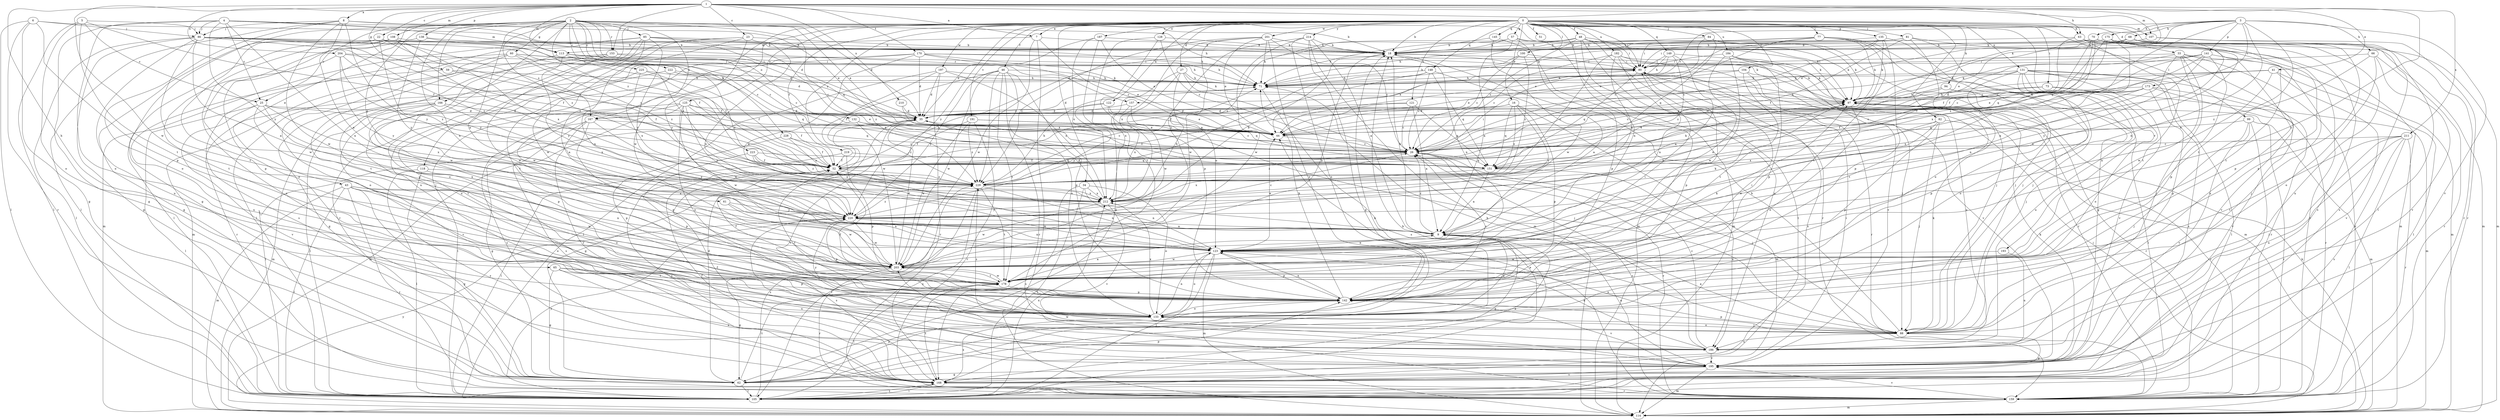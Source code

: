 strict digraph  {
0;
1;
2;
3;
4;
5;
6;
7;
8;
9;
16;
18;
22;
23;
25;
26;
27;
33;
34;
35;
41;
43;
44;
46;
48;
51;
52;
57;
59;
60;
61;
62;
63;
65;
66;
68;
70;
71;
73;
77;
80;
81;
82;
84;
85;
86;
88;
94;
97;
99;
100;
104;
105;
107;
108;
113;
114;
118;
121;
122;
123;
125;
128;
131;
132;
133;
135;
138;
141;
142;
145;
148;
149;
151;
153;
157;
159;
166;
167;
168;
170;
173;
175;
178;
182;
184;
186;
187;
191;
193;
195;
197;
201;
203;
204;
210;
211;
212;
214;
219;
220;
222;
223;
225;
228;
229;
0 -> 7  [label=a];
0 -> 16  [label=b];
0 -> 18  [label=b];
0 -> 27  [label=d];
0 -> 33  [label=d];
0 -> 34  [label=d];
0 -> 46  [label=f];
0 -> 48  [label=f];
0 -> 51  [label=f];
0 -> 52  [label=f];
0 -> 57  [label=g];
0 -> 63  [label=h];
0 -> 73  [label=i];
0 -> 77  [label=i];
0 -> 80  [label=i];
0 -> 81  [label=j];
0 -> 82  [label=j];
0 -> 84  [label=j];
0 -> 94  [label=k];
0 -> 99  [label=l];
0 -> 100  [label=l];
0 -> 104  [label=l];
0 -> 105  [label=l];
0 -> 107  [label=m];
0 -> 118  [label=n];
0 -> 121  [label=n];
0 -> 122  [label=n];
0 -> 123  [label=n];
0 -> 125  [label=o];
0 -> 128  [label=o];
0 -> 131  [label=o];
0 -> 135  [label=p];
0 -> 145  [label=q];
0 -> 148  [label=q];
0 -> 149  [label=q];
0 -> 166  [label=s];
0 -> 182  [label=u];
0 -> 184  [label=u];
0 -> 187  [label=v];
0 -> 191  [label=v];
0 -> 193  [label=v];
0 -> 197  [label=w];
0 -> 201  [label=w];
0 -> 203  [label=w];
0 -> 214  [label=y];
0 -> 219  [label=y];
0 -> 220  [label=y];
1 -> 7  [label=a];
1 -> 8  [label=a];
1 -> 22  [label=c];
1 -> 23  [label=c];
1 -> 41  [label=e];
1 -> 59  [label=g];
1 -> 63  [label=h];
1 -> 65  [label=h];
1 -> 97  [label=k];
1 -> 107  [label=m];
1 -> 108  [label=m];
1 -> 113  [label=m];
1 -> 123  [label=n];
1 -> 138  [label=p];
1 -> 153  [label=r];
1 -> 170  [label=t];
1 -> 203  [label=w];
1 -> 204  [label=x];
1 -> 210  [label=x];
1 -> 211  [label=x];
2 -> 9  [label=a];
2 -> 18  [label=b];
2 -> 25  [label=c];
2 -> 35  [label=d];
2 -> 43  [label=e];
2 -> 44  [label=e];
2 -> 60  [label=g];
2 -> 61  [label=g];
2 -> 62  [label=g];
2 -> 85  [label=j];
2 -> 123  [label=n];
2 -> 132  [label=o];
2 -> 151  [label=q];
2 -> 153  [label=r];
2 -> 166  [label=s];
2 -> 167  [label=s];
2 -> 186  [label=u];
2 -> 212  [label=x];
2 -> 222  [label=z];
2 -> 223  [label=z];
2 -> 225  [label=z];
2 -> 228  [label=z];
2 -> 229  [label=z];
3 -> 66  [label=h];
3 -> 68  [label=h];
3 -> 70  [label=h];
3 -> 123  [label=n];
3 -> 141  [label=p];
3 -> 151  [label=q];
3 -> 157  [label=r];
3 -> 167  [label=s];
3 -> 173  [label=t];
3 -> 175  [label=t];
3 -> 178  [label=t];
3 -> 195  [label=v];
4 -> 25  [label=c];
4 -> 35  [label=d];
4 -> 62  [label=g];
4 -> 71  [label=h];
4 -> 86  [label=j];
4 -> 113  [label=m];
4 -> 123  [label=n];
4 -> 133  [label=o];
4 -> 220  [label=y];
5 -> 25  [label=c];
5 -> 52  [label=f];
5 -> 86  [label=j];
5 -> 105  [label=l];
5 -> 133  [label=o];
5 -> 178  [label=t];
6 -> 62  [label=g];
6 -> 86  [label=j];
6 -> 105  [label=l];
6 -> 142  [label=p];
6 -> 157  [label=r];
6 -> 159  [label=r];
7 -> 18  [label=b];
7 -> 26  [label=c];
7 -> 113  [label=m];
7 -> 114  [label=m];
7 -> 203  [label=w];
8 -> 9  [label=a];
8 -> 44  [label=e];
8 -> 86  [label=j];
8 -> 97  [label=k];
8 -> 105  [label=l];
8 -> 133  [label=o];
8 -> 203  [label=w];
8 -> 220  [label=y];
9 -> 18  [label=b];
9 -> 26  [label=c];
9 -> 62  [label=g];
9 -> 97  [label=k];
9 -> 123  [label=n];
16 -> 35  [label=d];
16 -> 114  [label=m];
16 -> 142  [label=p];
16 -> 151  [label=q];
16 -> 167  [label=s];
16 -> 220  [label=y];
16 -> 229  [label=z];
18 -> 80  [label=i];
18 -> 97  [label=k];
18 -> 123  [label=n];
22 -> 18  [label=b];
22 -> 52  [label=f];
22 -> 62  [label=g];
22 -> 142  [label=p];
22 -> 167  [label=s];
22 -> 220  [label=y];
23 -> 18  [label=b];
23 -> 123  [label=n];
23 -> 159  [label=r];
23 -> 186  [label=u];
23 -> 203  [label=w];
23 -> 220  [label=y];
25 -> 35  [label=d];
25 -> 105  [label=l];
25 -> 123  [label=n];
25 -> 151  [label=q];
25 -> 178  [label=t];
25 -> 195  [label=v];
25 -> 212  [label=x];
26 -> 52  [label=f];
26 -> 88  [label=j];
26 -> 151  [label=q];
26 -> 159  [label=r];
26 -> 229  [label=z];
27 -> 26  [label=c];
27 -> 71  [label=h];
27 -> 97  [label=k];
27 -> 123  [label=n];
27 -> 203  [label=w];
27 -> 212  [label=x];
33 -> 80  [label=i];
33 -> 88  [label=j];
33 -> 97  [label=k];
33 -> 114  [label=m];
33 -> 123  [label=n];
33 -> 159  [label=r];
33 -> 195  [label=v];
33 -> 203  [label=w];
34 -> 105  [label=l];
34 -> 123  [label=n];
34 -> 133  [label=o];
34 -> 168  [label=s];
34 -> 212  [label=x];
35 -> 44  [label=e];
35 -> 62  [label=g];
35 -> 195  [label=v];
41 -> 35  [label=d];
41 -> 44  [label=e];
41 -> 71  [label=h];
41 -> 105  [label=l];
41 -> 123  [label=n];
41 -> 195  [label=v];
43 -> 62  [label=g];
43 -> 105  [label=l];
43 -> 114  [label=m];
43 -> 123  [label=n];
43 -> 133  [label=o];
43 -> 159  [label=r];
43 -> 203  [label=w];
43 -> 212  [label=x];
44 -> 26  [label=c];
46 -> 52  [label=f];
46 -> 71  [label=h];
46 -> 133  [label=o];
46 -> 142  [label=p];
46 -> 159  [label=r];
46 -> 178  [label=t];
46 -> 203  [label=w];
46 -> 220  [label=y];
46 -> 229  [label=z];
48 -> 18  [label=b];
48 -> 26  [label=c];
48 -> 35  [label=d];
48 -> 71  [label=h];
48 -> 80  [label=i];
48 -> 97  [label=k];
48 -> 105  [label=l];
48 -> 159  [label=r];
48 -> 186  [label=u];
52 -> 71  [label=h];
52 -> 80  [label=i];
52 -> 123  [label=n];
52 -> 168  [label=s];
52 -> 229  [label=z];
57 -> 9  [label=a];
57 -> 18  [label=b];
57 -> 97  [label=k];
57 -> 114  [label=m];
57 -> 142  [label=p];
57 -> 229  [label=z];
59 -> 52  [label=f];
59 -> 71  [label=h];
59 -> 186  [label=u];
60 -> 52  [label=f];
60 -> 71  [label=h];
60 -> 80  [label=i];
60 -> 133  [label=o];
60 -> 168  [label=s];
60 -> 178  [label=t];
60 -> 229  [label=z];
61 -> 123  [label=n];
61 -> 203  [label=w];
61 -> 220  [label=y];
62 -> 9  [label=a];
62 -> 18  [label=b];
62 -> 35  [label=d];
62 -> 105  [label=l];
62 -> 142  [label=p];
62 -> 178  [label=t];
63 -> 18  [label=b];
63 -> 26  [label=c];
63 -> 159  [label=r];
63 -> 178  [label=t];
63 -> 186  [label=u];
65 -> 62  [label=g];
65 -> 142  [label=p];
65 -> 168  [label=s];
65 -> 178  [label=t];
65 -> 186  [label=u];
66 -> 80  [label=i];
66 -> 133  [label=o];
66 -> 159  [label=r];
66 -> 195  [label=v];
66 -> 229  [label=z];
68 -> 9  [label=a];
68 -> 18  [label=b];
68 -> 35  [label=d];
68 -> 71  [label=h];
68 -> 159  [label=r];
68 -> 168  [label=s];
68 -> 186  [label=u];
70 -> 18  [label=b];
70 -> 44  [label=e];
70 -> 52  [label=f];
70 -> 114  [label=m];
70 -> 142  [label=p];
70 -> 151  [label=q];
70 -> 168  [label=s];
70 -> 178  [label=t];
70 -> 229  [label=z];
71 -> 97  [label=k];
71 -> 168  [label=s];
73 -> 26  [label=c];
73 -> 97  [label=k];
73 -> 114  [label=m];
73 -> 133  [label=o];
77 -> 18  [label=b];
77 -> 26  [label=c];
77 -> 44  [label=e];
77 -> 62  [label=g];
77 -> 80  [label=i];
77 -> 88  [label=j];
77 -> 97  [label=k];
77 -> 178  [label=t];
80 -> 71  [label=h];
80 -> 142  [label=p];
80 -> 151  [label=q];
80 -> 159  [label=r];
80 -> 168  [label=s];
81 -> 18  [label=b];
81 -> 52  [label=f];
81 -> 71  [label=h];
81 -> 88  [label=j];
81 -> 114  [label=m];
81 -> 133  [label=o];
82 -> 44  [label=e];
82 -> 88  [label=j];
82 -> 142  [label=p];
82 -> 159  [label=r];
82 -> 203  [label=w];
82 -> 212  [label=x];
84 -> 18  [label=b];
84 -> 44  [label=e];
84 -> 88  [label=j];
84 -> 97  [label=k];
84 -> 151  [label=q];
85 -> 18  [label=b];
85 -> 26  [label=c];
85 -> 88  [label=j];
85 -> 97  [label=k];
85 -> 105  [label=l];
85 -> 114  [label=m];
85 -> 123  [label=n];
85 -> 133  [label=o];
85 -> 220  [label=y];
86 -> 9  [label=a];
86 -> 18  [label=b];
86 -> 26  [label=c];
86 -> 35  [label=d];
86 -> 52  [label=f];
86 -> 62  [label=g];
86 -> 71  [label=h];
86 -> 105  [label=l];
86 -> 178  [label=t];
86 -> 186  [label=u];
86 -> 229  [label=z];
88 -> 9  [label=a];
88 -> 18  [label=b];
88 -> 62  [label=g];
88 -> 97  [label=k];
88 -> 123  [label=n];
88 -> 133  [label=o];
88 -> 142  [label=p];
88 -> 186  [label=u];
88 -> 229  [label=z];
94 -> 44  [label=e];
94 -> 97  [label=k];
94 -> 105  [label=l];
94 -> 142  [label=p];
97 -> 35  [label=d];
97 -> 114  [label=m];
97 -> 133  [label=o];
97 -> 159  [label=r];
99 -> 44  [label=e];
99 -> 88  [label=j];
99 -> 105  [label=l];
99 -> 159  [label=r];
99 -> 195  [label=v];
100 -> 26  [label=c];
100 -> 71  [label=h];
100 -> 80  [label=i];
100 -> 229  [label=z];
104 -> 44  [label=e];
104 -> 71  [label=h];
104 -> 178  [label=t];
104 -> 186  [label=u];
104 -> 195  [label=v];
105 -> 18  [label=b];
105 -> 168  [label=s];
105 -> 212  [label=x];
105 -> 220  [label=y];
105 -> 229  [label=z];
107 -> 18  [label=b];
107 -> 142  [label=p];
107 -> 159  [label=r];
108 -> 18  [label=b];
108 -> 105  [label=l];
108 -> 133  [label=o];
108 -> 186  [label=u];
108 -> 212  [label=x];
108 -> 229  [label=z];
113 -> 26  [label=c];
113 -> 52  [label=f];
113 -> 80  [label=i];
113 -> 203  [label=w];
113 -> 220  [label=y];
114 -> 80  [label=i];
114 -> 97  [label=k];
114 -> 220  [label=y];
118 -> 105  [label=l];
118 -> 133  [label=o];
118 -> 168  [label=s];
118 -> 229  [label=z];
121 -> 9  [label=a];
121 -> 26  [label=c];
121 -> 35  [label=d];
121 -> 151  [label=q];
121 -> 229  [label=z];
122 -> 35  [label=d];
122 -> 44  [label=e];
122 -> 151  [label=q];
122 -> 220  [label=y];
123 -> 44  [label=e];
123 -> 88  [label=j];
123 -> 105  [label=l];
123 -> 114  [label=m];
123 -> 133  [label=o];
123 -> 142  [label=p];
123 -> 203  [label=w];
125 -> 35  [label=d];
125 -> 44  [label=e];
125 -> 52  [label=f];
125 -> 105  [label=l];
125 -> 114  [label=m];
125 -> 133  [label=o];
125 -> 168  [label=s];
125 -> 203  [label=w];
125 -> 220  [label=y];
128 -> 18  [label=b];
128 -> 26  [label=c];
128 -> 142  [label=p];
128 -> 178  [label=t];
131 -> 26  [label=c];
131 -> 71  [label=h];
131 -> 88  [label=j];
131 -> 105  [label=l];
131 -> 133  [label=o];
131 -> 159  [label=r];
131 -> 168  [label=s];
131 -> 178  [label=t];
131 -> 186  [label=u];
131 -> 195  [label=v];
132 -> 26  [label=c];
132 -> 44  [label=e];
132 -> 105  [label=l];
132 -> 229  [label=z];
133 -> 9  [label=a];
133 -> 52  [label=f];
133 -> 88  [label=j];
133 -> 123  [label=n];
133 -> 168  [label=s];
133 -> 212  [label=x];
133 -> 220  [label=y];
135 -> 18  [label=b];
135 -> 26  [label=c];
135 -> 80  [label=i];
135 -> 88  [label=j];
135 -> 97  [label=k];
135 -> 142  [label=p];
138 -> 18  [label=b];
138 -> 26  [label=c];
138 -> 203  [label=w];
138 -> 220  [label=y];
141 -> 26  [label=c];
141 -> 52  [label=f];
141 -> 80  [label=i];
141 -> 88  [label=j];
141 -> 97  [label=k];
141 -> 142  [label=p];
141 -> 220  [label=y];
142 -> 26  [label=c];
142 -> 52  [label=f];
142 -> 71  [label=h];
142 -> 80  [label=i];
142 -> 123  [label=n];
142 -> 133  [label=o];
142 -> 195  [label=v];
145 -> 18  [label=b];
145 -> 114  [label=m];
145 -> 203  [label=w];
148 -> 9  [label=a];
148 -> 26  [label=c];
148 -> 52  [label=f];
148 -> 71  [label=h];
148 -> 151  [label=q];
148 -> 229  [label=z];
149 -> 9  [label=a];
149 -> 44  [label=e];
149 -> 71  [label=h];
149 -> 80  [label=i];
149 -> 97  [label=k];
149 -> 229  [label=z];
151 -> 9  [label=a];
151 -> 97  [label=k];
151 -> 186  [label=u];
151 -> 212  [label=x];
153 -> 80  [label=i];
153 -> 114  [label=m];
153 -> 142  [label=p];
153 -> 203  [label=w];
153 -> 229  [label=z];
157 -> 35  [label=d];
157 -> 88  [label=j];
157 -> 212  [label=x];
159 -> 26  [label=c];
159 -> 44  [label=e];
159 -> 114  [label=m];
159 -> 195  [label=v];
166 -> 35  [label=d];
166 -> 105  [label=l];
166 -> 114  [label=m];
166 -> 142  [label=p];
166 -> 195  [label=v];
166 -> 212  [label=x];
167 -> 9  [label=a];
167 -> 44  [label=e];
167 -> 62  [label=g];
167 -> 142  [label=p];
167 -> 168  [label=s];
167 -> 195  [label=v];
168 -> 52  [label=f];
168 -> 105  [label=l];
168 -> 142  [label=p];
168 -> 159  [label=r];
168 -> 178  [label=t];
170 -> 9  [label=a];
170 -> 35  [label=d];
170 -> 44  [label=e];
170 -> 71  [label=h];
170 -> 80  [label=i];
170 -> 97  [label=k];
170 -> 178  [label=t];
170 -> 203  [label=w];
173 -> 26  [label=c];
173 -> 52  [label=f];
173 -> 97  [label=k];
173 -> 142  [label=p];
173 -> 151  [label=q];
173 -> 159  [label=r];
173 -> 195  [label=v];
173 -> 212  [label=x];
175 -> 18  [label=b];
175 -> 26  [label=c];
175 -> 52  [label=f];
175 -> 114  [label=m];
175 -> 123  [label=n];
175 -> 212  [label=x];
178 -> 9  [label=a];
178 -> 52  [label=f];
178 -> 80  [label=i];
178 -> 97  [label=k];
178 -> 105  [label=l];
178 -> 142  [label=p];
178 -> 203  [label=w];
182 -> 26  [label=c];
182 -> 80  [label=i];
182 -> 114  [label=m];
182 -> 123  [label=n];
182 -> 195  [label=v];
182 -> 212  [label=x];
182 -> 229  [label=z];
184 -> 80  [label=i];
184 -> 88  [label=j];
184 -> 123  [label=n];
184 -> 142  [label=p];
184 -> 159  [label=r];
184 -> 203  [label=w];
186 -> 26  [label=c];
186 -> 71  [label=h];
186 -> 123  [label=n];
186 -> 195  [label=v];
187 -> 18  [label=b];
187 -> 35  [label=d];
187 -> 44  [label=e];
187 -> 62  [label=g];
187 -> 212  [label=x];
191 -> 26  [label=c];
191 -> 44  [label=e];
191 -> 52  [label=f];
191 -> 159  [label=r];
191 -> 203  [label=w];
191 -> 229  [label=z];
193 -> 186  [label=u];
193 -> 203  [label=w];
195 -> 9  [label=a];
195 -> 52  [label=f];
195 -> 62  [label=g];
195 -> 80  [label=i];
195 -> 97  [label=k];
195 -> 114  [label=m];
195 -> 168  [label=s];
195 -> 203  [label=w];
197 -> 35  [label=d];
197 -> 71  [label=h];
197 -> 105  [label=l];
197 -> 159  [label=r];
197 -> 203  [label=w];
197 -> 212  [label=x];
201 -> 18  [label=b];
201 -> 26  [label=c];
201 -> 44  [label=e];
201 -> 71  [label=h];
201 -> 133  [label=o];
201 -> 203  [label=w];
201 -> 212  [label=x];
201 -> 229  [label=z];
203 -> 18  [label=b];
203 -> 35  [label=d];
203 -> 62  [label=g];
203 -> 159  [label=r];
203 -> 178  [label=t];
204 -> 26  [label=c];
204 -> 35  [label=d];
204 -> 80  [label=i];
204 -> 178  [label=t];
204 -> 220  [label=y];
204 -> 229  [label=z];
210 -> 26  [label=c];
210 -> 35  [label=d];
211 -> 26  [label=c];
211 -> 88  [label=j];
211 -> 105  [label=l];
211 -> 159  [label=r];
211 -> 168  [label=s];
211 -> 178  [label=t];
211 -> 186  [label=u];
212 -> 18  [label=b];
212 -> 35  [label=d];
212 -> 71  [label=h];
212 -> 195  [label=v];
212 -> 203  [label=w];
212 -> 220  [label=y];
214 -> 9  [label=a];
214 -> 18  [label=b];
214 -> 62  [label=g];
214 -> 114  [label=m];
214 -> 133  [label=o];
214 -> 203  [label=w];
214 -> 220  [label=y];
219 -> 52  [label=f];
219 -> 105  [label=l];
219 -> 142  [label=p];
219 -> 151  [label=q];
220 -> 9  [label=a];
220 -> 26  [label=c];
220 -> 97  [label=k];
220 -> 123  [label=n];
220 -> 142  [label=p];
220 -> 168  [label=s];
220 -> 203  [label=w];
220 -> 229  [label=z];
222 -> 9  [label=a];
222 -> 62  [label=g];
222 -> 71  [label=h];
222 -> 151  [label=q];
222 -> 229  [label=z];
223 -> 52  [label=f];
223 -> 142  [label=p];
223 -> 151  [label=q];
223 -> 212  [label=x];
223 -> 229  [label=z];
225 -> 52  [label=f];
225 -> 71  [label=h];
225 -> 159  [label=r];
225 -> 212  [label=x];
228 -> 26  [label=c];
228 -> 52  [label=f];
228 -> 142  [label=p];
228 -> 229  [label=z];
229 -> 71  [label=h];
229 -> 105  [label=l];
229 -> 123  [label=n];
229 -> 168  [label=s];
229 -> 178  [label=t];
229 -> 212  [label=x];
}
